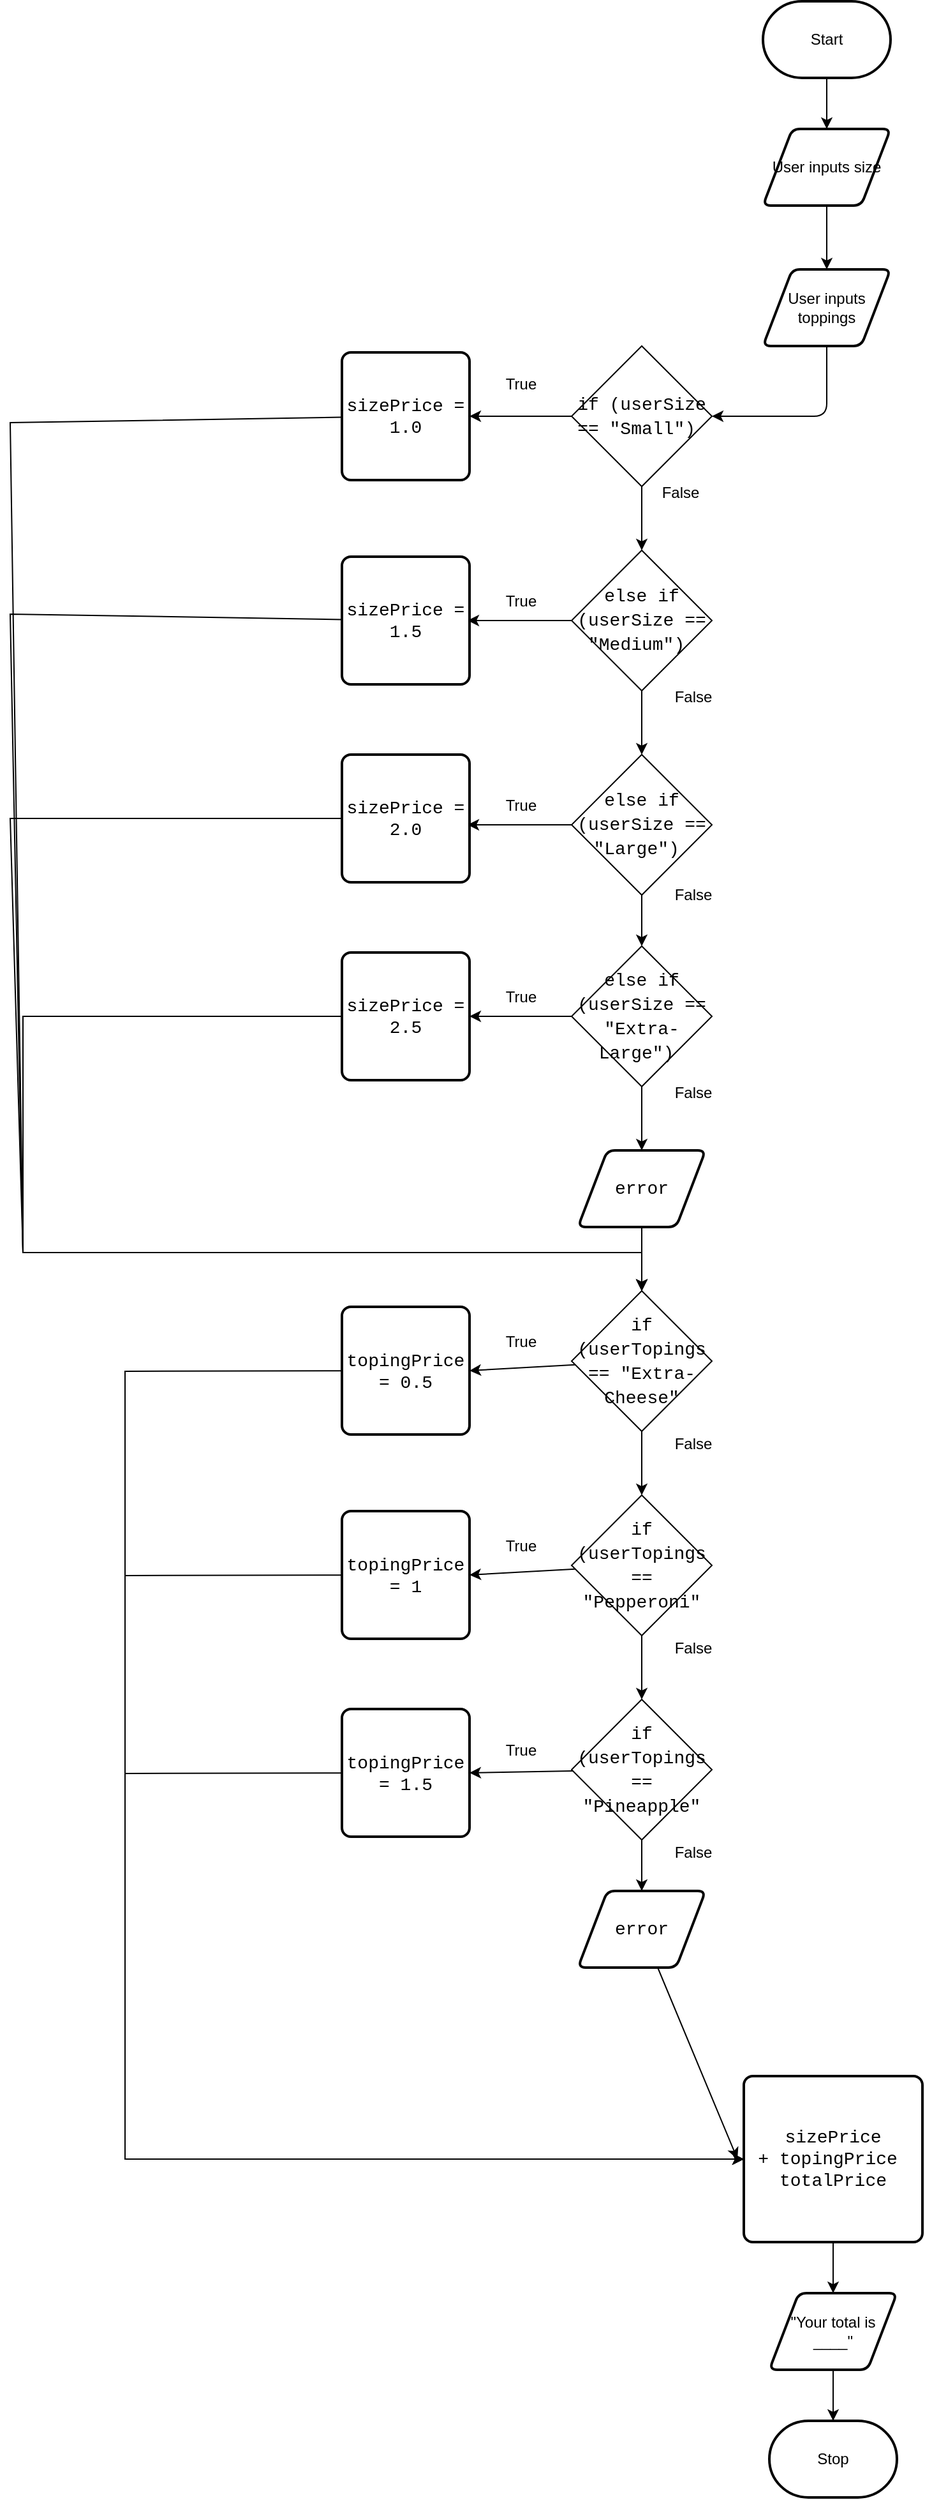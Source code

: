 <mxfile>
    <diagram id="GInHtZuMB5CcCfA9ihm7" name="Page-1">
        <mxGraphModel dx="1444" dy="561" grid="1" gridSize="10" guides="1" tooltips="1" connect="1" arrows="1" fold="1" page="1" pageScale="1" pageWidth="850" pageHeight="1100" math="0" shadow="0">
            <root>
                <mxCell id="0"/>
                <mxCell id="1" parent="0"/>
                <mxCell id="7" style="edgeStyle=none;html=1;" parent="1" source="2" target="3" edge="1">
                    <mxGeometry relative="1" as="geometry"/>
                </mxCell>
                <mxCell id="2" value="&lt;font color=&quot;#000000&quot;&gt;Start&lt;/font&gt;" style="strokeWidth=2;html=1;shape=mxgraph.flowchart.terminator;whiteSpace=wrap;" parent="1" vertex="1">
                    <mxGeometry x="300" y="50" width="100" height="60" as="geometry"/>
                </mxCell>
                <mxCell id="12" style="edgeStyle=none;html=1;entryX=0.5;entryY=0;entryDx=0;entryDy=0;" parent="1" source="3" target="11" edge="1">
                    <mxGeometry relative="1" as="geometry"/>
                </mxCell>
                <mxCell id="3" value="&lt;font color=&quot;#000000&quot;&gt;User inputs size&lt;/font&gt;" style="shape=parallelogram;html=1;strokeWidth=2;perimeter=parallelogramPerimeter;whiteSpace=wrap;rounded=1;arcSize=12;size=0.23;" parent="1" vertex="1">
                    <mxGeometry x="300" y="150" width="100" height="60" as="geometry"/>
                </mxCell>
                <mxCell id="9" style="edgeStyle=none;html=1;" parent="1" target="5" edge="1">
                    <mxGeometry relative="1" as="geometry">
                        <mxPoint x="355" y="1805" as="sourcePoint"/>
                    </mxGeometry>
                </mxCell>
                <mxCell id="79" style="edgeStyle=none;html=1;entryX=0.5;entryY=0;entryDx=0;entryDy=0;rounded=0;" parent="1" source="4" target="40" edge="1">
                    <mxGeometry relative="1" as="geometry">
                        <Array as="points">
                            <mxPoint x="-290" y="380"/>
                            <mxPoint x="-280" y="1030"/>
                            <mxPoint x="205" y="1030"/>
                        </Array>
                    </mxGeometry>
                </mxCell>
                <mxCell id="4" value="&lt;span style=&quot;font-family: &amp;#34;consolas&amp;#34; , &amp;#34;courier new&amp;#34; , monospace ; font-size: 14px&quot;&gt;&lt;font color=&quot;#000000&quot;&gt;sizePrice = 1.0&lt;/font&gt;&lt;/span&gt;" style="rounded=1;whiteSpace=wrap;html=1;absoluteArcSize=1;arcSize=14;strokeWidth=2;" parent="1" vertex="1">
                    <mxGeometry x="-30" y="325" width="100" height="100" as="geometry"/>
                </mxCell>
                <mxCell id="10" style="edgeStyle=none;html=1;" parent="1" source="5" edge="1">
                    <mxGeometry relative="1" as="geometry">
                        <mxPoint x="355" y="1945" as="targetPoint"/>
                    </mxGeometry>
                </mxCell>
                <mxCell id="5" value="&lt;font color=&quot;#000000&quot;&gt;&quot;Your total is ____&quot;&lt;/font&gt;" style="shape=parallelogram;html=1;strokeWidth=2;perimeter=parallelogramPerimeter;whiteSpace=wrap;rounded=1;arcSize=12;size=0.23;" parent="1" vertex="1">
                    <mxGeometry x="305" y="1845" width="100" height="60" as="geometry"/>
                </mxCell>
                <mxCell id="6" value="&lt;font color=&quot;#000000&quot;&gt;Stop&lt;/font&gt;" style="strokeWidth=2;html=1;shape=mxgraph.flowchart.terminator;whiteSpace=wrap;" parent="1" vertex="1">
                    <mxGeometry x="305" y="1945" width="100" height="60" as="geometry"/>
                </mxCell>
                <mxCell id="38" style="edgeStyle=none;html=1;entryX=1;entryY=0.5;entryDx=0;entryDy=0;fontColor=#FFFFFF;" parent="1" source="11" target="13" edge="1">
                    <mxGeometry relative="1" as="geometry">
                        <Array as="points">
                            <mxPoint x="350" y="375"/>
                        </Array>
                    </mxGeometry>
                </mxCell>
                <mxCell id="11" value="&lt;font color=&quot;#000000&quot;&gt;User inputs toppings&lt;/font&gt;" style="shape=parallelogram;html=1;strokeWidth=2;perimeter=parallelogramPerimeter;whiteSpace=wrap;rounded=1;arcSize=12;size=0.23;" parent="1" vertex="1">
                    <mxGeometry x="300" y="260" width="100" height="60" as="geometry"/>
                </mxCell>
                <mxCell id="19" style="edgeStyle=none;html=1;entryX=0.5;entryY=0;entryDx=0;entryDy=0;fontColor=#FFFFFF;" parent="1" source="13" target="14" edge="1">
                    <mxGeometry relative="1" as="geometry"/>
                </mxCell>
                <mxCell id="35" style="edgeStyle=none;html=1;fontColor=#FFFFFF;" parent="1" source="13" target="4" edge="1">
                    <mxGeometry relative="1" as="geometry"/>
                </mxCell>
                <mxCell id="13" value="&lt;div style=&quot;font-family: &amp;#34;consolas&amp;#34; , &amp;#34;courier new&amp;#34; , monospace ; font-size: 14px ; line-height: 19px&quot;&gt;&lt;font color=&quot;#000000&quot;&gt;if (userSize == &quot;Small&quot;)&amp;nbsp;&lt;/font&gt;&lt;/div&gt;" style="rhombus;whiteSpace=wrap;html=1;" parent="1" vertex="1">
                    <mxGeometry x="150" y="320" width="110" height="110" as="geometry"/>
                </mxCell>
                <mxCell id="23" style="edgeStyle=none;html=1;entryX=1;entryY=0.5;entryDx=0;entryDy=0;fontColor=#FFFFFF;" parent="1" source="14" edge="1">
                    <mxGeometry relative="1" as="geometry">
                        <mxPoint x="68.5" y="535" as="targetPoint"/>
                    </mxGeometry>
                </mxCell>
                <mxCell id="36" style="edgeStyle=none;html=1;entryX=0.5;entryY=0;entryDx=0;entryDy=0;fontColor=#FFFFFF;" parent="1" source="14" target="15" edge="1">
                    <mxGeometry relative="1" as="geometry"/>
                </mxCell>
                <mxCell id="14" value="&lt;div style=&quot;font-family: &amp;#34;consolas&amp;#34; , &amp;#34;courier new&amp;#34; , monospace ; font-size: 14px ; line-height: 19px&quot;&gt;&lt;font color=&quot;#000000&quot;&gt;else if (userSize == &quot;Medium&quot;)&amp;nbsp;&lt;/font&gt;&lt;/div&gt;" style="rhombus;whiteSpace=wrap;html=1;" parent="1" vertex="1">
                    <mxGeometry x="150" y="480" width="110" height="110" as="geometry"/>
                </mxCell>
                <mxCell id="25" style="edgeStyle=none;html=1;fontColor=#FFFFFF;" parent="1" source="15" edge="1">
                    <mxGeometry relative="1" as="geometry">
                        <mxPoint x="68.5" y="695" as="targetPoint"/>
                    </mxGeometry>
                </mxCell>
                <mxCell id="37" style="edgeStyle=none;html=1;entryX=0.5;entryY=0;entryDx=0;entryDy=0;fontColor=#FFFFFF;" parent="1" source="15" target="17" edge="1">
                    <mxGeometry relative="1" as="geometry"/>
                </mxCell>
                <mxCell id="15" value="&lt;div style=&quot;font-family: &amp;#34;consolas&amp;#34; , &amp;#34;courier new&amp;#34; , monospace ; font-size: 14px ; line-height: 19px&quot;&gt;&lt;font color=&quot;#000000&quot;&gt;else if (userSize == &quot;Large&quot;)&amp;nbsp;&lt;/font&gt;&lt;/div&gt;" style="rhombus;whiteSpace=wrap;html=1;" parent="1" vertex="1">
                    <mxGeometry x="150" y="640" width="110" height="110" as="geometry"/>
                </mxCell>
                <mxCell id="28" style="edgeStyle=none;html=1;entryX=0.5;entryY=0;entryDx=0;entryDy=0;fontColor=#FFFFFF;" parent="1" source="17" target="27" edge="1">
                    <mxGeometry relative="1" as="geometry"/>
                </mxCell>
                <mxCell id="33" style="edgeStyle=none;html=1;entryX=1;entryY=0.5;entryDx=0;entryDy=0;fontColor=#FFFFFF;" parent="1" source="17" target="29" edge="1">
                    <mxGeometry relative="1" as="geometry"/>
                </mxCell>
                <mxCell id="17" value="&lt;div style=&quot;font-family: &amp;#34;consolas&amp;#34; , &amp;#34;courier new&amp;#34; , monospace ; font-size: 14px ; line-height: 19px&quot;&gt;&lt;font color=&quot;#000000&quot;&gt;else if (userSize == &quot;Extra-Large&quot;)&amp;nbsp;&lt;/font&gt;&lt;/div&gt;" style="rhombus;whiteSpace=wrap;html=1;" parent="1" vertex="1">
                    <mxGeometry x="150" y="790" width="110" height="110" as="geometry"/>
                </mxCell>
                <mxCell id="96" style="edgeStyle=none;html=1;entryX=0.5;entryY=0;entryDx=0;entryDy=0;rounded=0;" edge="1" parent="1" source="27" target="40">
                    <mxGeometry relative="1" as="geometry"/>
                </mxCell>
                <mxCell id="27" value="&lt;div style=&quot;font-family: &amp;#34;consolas&amp;#34; , &amp;#34;courier new&amp;#34; , monospace ; font-size: 14px ; line-height: 19px&quot;&gt;&lt;font color=&quot;#000000&quot;&gt;error&lt;/font&gt;&lt;/div&gt;" style="shape=parallelogram;html=1;strokeWidth=2;perimeter=parallelogramPerimeter;whiteSpace=wrap;rounded=1;arcSize=12;size=0.23;" parent="1" vertex="1">
                    <mxGeometry x="155" y="950" width="100" height="60" as="geometry"/>
                </mxCell>
                <mxCell id="95" style="edgeStyle=none;html=1;entryX=0.5;entryY=0;entryDx=0;entryDy=0;rounded=0;" edge="1" parent="1" source="29" target="40">
                    <mxGeometry relative="1" as="geometry">
                        <Array as="points">
                            <mxPoint x="-280" y="845"/>
                            <mxPoint x="-280" y="1030"/>
                            <mxPoint x="205" y="1030"/>
                        </Array>
                    </mxGeometry>
                </mxCell>
                <mxCell id="29" value="&lt;span style=&quot;font-family: &amp;#34;consolas&amp;#34; , &amp;#34;courier new&amp;#34; , monospace ; font-size: 14px&quot;&gt;&lt;font color=&quot;#000000&quot;&gt;sizePrice = 2.5&lt;/font&gt;&lt;/span&gt;" style="rounded=1;whiteSpace=wrap;html=1;absoluteArcSize=1;arcSize=14;strokeWidth=2;" parent="1" vertex="1">
                    <mxGeometry x="-30" y="795" width="100" height="100" as="geometry"/>
                </mxCell>
                <mxCell id="59" style="edgeStyle=none;html=1;entryX=0.5;entryY=0;entryDx=0;entryDy=0;rounded=0;" parent="1" source="30" edge="1" target="40">
                    <mxGeometry relative="1" as="geometry">
                        <mxPoint x="-290" y="690" as="targetPoint"/>
                        <Array as="points">
                            <mxPoint x="-290" y="690"/>
                            <mxPoint x="-280" y="1030"/>
                            <mxPoint x="205" y="1030"/>
                        </Array>
                    </mxGeometry>
                </mxCell>
                <mxCell id="30" value="&lt;span style=&quot;font-family: &amp;#34;consolas&amp;#34; , &amp;#34;courier new&amp;#34; , monospace ; font-size: 14px&quot;&gt;&lt;font color=&quot;#000000&quot;&gt;sizePrice = 2.0&lt;/font&gt;&lt;/span&gt;" style="rounded=1;whiteSpace=wrap;html=1;absoluteArcSize=1;arcSize=14;strokeWidth=2;" parent="1" vertex="1">
                    <mxGeometry x="-30" y="640" width="100" height="100" as="geometry"/>
                </mxCell>
                <mxCell id="58" style="edgeStyle=none;html=1;entryX=0.5;entryY=0;entryDx=0;entryDy=0;rounded=0;" parent="1" source="31" edge="1" target="40">
                    <mxGeometry relative="1" as="geometry">
                        <mxPoint x="-290" y="535" as="targetPoint"/>
                        <Array as="points">
                            <mxPoint x="-290" y="530"/>
                            <mxPoint x="-280" y="1030"/>
                            <mxPoint x="205" y="1030"/>
                        </Array>
                    </mxGeometry>
                </mxCell>
                <mxCell id="31" value="&lt;span style=&quot;font-family: &amp;#34;consolas&amp;#34; , &amp;#34;courier new&amp;#34; , monospace ; font-size: 14px&quot;&gt;&lt;font color=&quot;#000000&quot;&gt;sizePrice = 1.5&lt;/font&gt;&lt;/span&gt;" style="rounded=1;whiteSpace=wrap;html=1;absoluteArcSize=1;arcSize=14;strokeWidth=2;" parent="1" vertex="1">
                    <mxGeometry x="-30" y="485" width="100" height="100" as="geometry"/>
                </mxCell>
                <mxCell id="39" style="edgeStyle=none;html=1;entryX=0.5;entryY=0;entryDx=0;entryDy=0;fontColor=#FFFFFF;" parent="1" source="40" target="42" edge="1">
                    <mxGeometry relative="1" as="geometry"/>
                </mxCell>
                <mxCell id="81" style="edgeStyle=none;html=1;entryX=1;entryY=0.5;entryDx=0;entryDy=0;" parent="1" source="40" target="48" edge="1">
                    <mxGeometry relative="1" as="geometry"/>
                </mxCell>
                <mxCell id="40" value="&lt;div style=&quot;font-family: &amp;#34;consolas&amp;#34; , &amp;#34;courier new&amp;#34; , monospace ; font-size: 14px ; line-height: 19px&quot;&gt;&lt;div style=&quot;font-family: &amp;#34;consolas&amp;#34; , &amp;#34;courier new&amp;#34; , monospace ; line-height: 19px&quot;&gt;&lt;font color=&quot;#000000&quot;&gt;if (userTopings == &quot;Extra-Cheese&quot;&lt;/font&gt;&lt;/div&gt;&lt;/div&gt;" style="rhombus;whiteSpace=wrap;html=1;" parent="1" vertex="1">
                    <mxGeometry x="150" y="1060" width="110" height="110" as="geometry"/>
                </mxCell>
                <mxCell id="41" style="edgeStyle=none;html=1;entryX=0.5;entryY=0;entryDx=0;entryDy=0;fontColor=#FFFFFF;" parent="1" source="42" target="44" edge="1">
                    <mxGeometry relative="1" as="geometry"/>
                </mxCell>
                <mxCell id="82" style="edgeStyle=none;html=1;entryX=1;entryY=0.5;entryDx=0;entryDy=0;" parent="1" source="42" target="51" edge="1">
                    <mxGeometry relative="1" as="geometry"/>
                </mxCell>
                <mxCell id="42" value="&lt;div style=&quot;font-family: &amp;#34;consolas&amp;#34; , &amp;#34;courier new&amp;#34; , monospace ; font-size: 14px ; line-height: 19px&quot;&gt;&lt;font color=&quot;#000000&quot;&gt;if (userTopings == &quot;Pepperoni&quot;&lt;/font&gt;&lt;br&gt;&lt;/div&gt;" style="rhombus;whiteSpace=wrap;html=1;" parent="1" vertex="1">
                    <mxGeometry x="150" y="1220" width="110" height="110" as="geometry"/>
                </mxCell>
                <mxCell id="43" style="edgeStyle=none;html=1;entryX=0.5;entryY=0;entryDx=0;entryDy=0;fontColor=#FFFFFF;" parent="1" source="44" edge="1">
                    <mxGeometry relative="1" as="geometry">
                        <mxPoint x="205.0" y="1530" as="targetPoint"/>
                    </mxGeometry>
                </mxCell>
                <mxCell id="83" style="edgeStyle=none;html=1;entryX=1;entryY=0.5;entryDx=0;entryDy=0;" parent="1" source="44" target="50" edge="1">
                    <mxGeometry relative="1" as="geometry"/>
                </mxCell>
                <mxCell id="44" value="&lt;div style=&quot;font-family: &amp;#34;consolas&amp;#34; , &amp;#34;courier new&amp;#34; , monospace ; font-size: 14px ; line-height: 19px&quot;&gt;&lt;font color=&quot;#000000&quot;&gt;if (userTopings == &quot;Pineapple&quot;&lt;/font&gt;&lt;br&gt;&lt;/div&gt;" style="rhombus;whiteSpace=wrap;html=1;" parent="1" vertex="1">
                    <mxGeometry x="150" y="1380" width="110" height="110" as="geometry"/>
                </mxCell>
                <mxCell id="97" style="edgeStyle=none;shape=connector;rounded=0;html=1;labelBackgroundColor=default;fontFamily=Helvetica;fontSize=11;fontColor=default;endArrow=classic;strokeColor=default;" edge="1" parent="1" source="47">
                    <mxGeometry relative="1" as="geometry">
                        <mxPoint x="280" y="1740" as="targetPoint"/>
                    </mxGeometry>
                </mxCell>
                <mxCell id="47" value="&lt;div style=&quot;font-family: &amp;#34;consolas&amp;#34; , &amp;#34;courier new&amp;#34; , monospace ; font-size: 14px ; line-height: 19px&quot;&gt;&lt;font color=&quot;#000000&quot;&gt;error&lt;/font&gt;&lt;/div&gt;" style="shape=parallelogram;html=1;strokeWidth=2;perimeter=parallelogramPerimeter;whiteSpace=wrap;rounded=1;arcSize=12;size=0.23;" parent="1" vertex="1">
                    <mxGeometry x="155" y="1530" width="100" height="60" as="geometry"/>
                </mxCell>
                <mxCell id="84" style="edgeStyle=none;html=1;entryX=0;entryY=0.5;entryDx=0;entryDy=0;rounded=0;" parent="1" source="48" target="56" edge="1">
                    <mxGeometry relative="1" as="geometry">
                        <Array as="points">
                            <mxPoint x="-200" y="1123"/>
                            <mxPoint x="-200" y="1740"/>
                        </Array>
                    </mxGeometry>
                </mxCell>
                <mxCell id="48" value="&lt;span style=&quot;font-family: &amp;#34;consolas&amp;#34; , &amp;#34;courier new&amp;#34; , monospace ; font-size: 14px&quot;&gt;&lt;font color=&quot;#000000&quot;&gt;topingPrice = 0.5&lt;/font&gt;&lt;/span&gt;" style="rounded=1;whiteSpace=wrap;html=1;absoluteArcSize=1;arcSize=14;strokeWidth=2;" parent="1" vertex="1">
                    <mxGeometry x="-30.0" y="1072.5" width="100" height="100" as="geometry"/>
                </mxCell>
                <mxCell id="86" style="edgeStyle=none;html=1;entryX=0;entryY=0.5;entryDx=0;entryDy=0;rounded=0;" parent="1" source="50" edge="1" target="56">
                    <mxGeometry relative="1" as="geometry">
                        <mxPoint x="-200" y="1437.5" as="targetPoint"/>
                        <Array as="points">
                            <mxPoint x="-200" y="1438"/>
                            <mxPoint x="-200" y="1740"/>
                        </Array>
                    </mxGeometry>
                </mxCell>
                <mxCell id="50" value="&lt;span style=&quot;font-family: &amp;#34;consolas&amp;#34; , &amp;#34;courier new&amp;#34; , monospace ; font-size: 14px&quot;&gt;&lt;font color=&quot;#000000&quot;&gt;topingPrice = 1.5&lt;/font&gt;&lt;/span&gt;" style="rounded=1;whiteSpace=wrap;html=1;absoluteArcSize=1;arcSize=14;strokeWidth=2;" parent="1" vertex="1">
                    <mxGeometry x="-30.0" y="1387.5" width="100" height="100" as="geometry"/>
                </mxCell>
                <mxCell id="85" style="edgeStyle=none;html=1;entryX=0;entryY=0.5;entryDx=0;entryDy=0;rounded=0;" parent="1" source="51" edge="1" target="56">
                    <mxGeometry relative="1" as="geometry">
                        <mxPoint x="-200" y="1283" as="targetPoint"/>
                        <Array as="points">
                            <mxPoint x="-200" y="1283"/>
                            <mxPoint x="-200" y="1740"/>
                        </Array>
                    </mxGeometry>
                </mxCell>
                <mxCell id="51" value="&lt;span style=&quot;font-family: &amp;#34;consolas&amp;#34; , &amp;#34;courier new&amp;#34; , monospace ; font-size: 14px&quot;&gt;&lt;font color=&quot;#000000&quot;&gt;topingPrice = 1&lt;/font&gt;&lt;/span&gt;" style="rounded=1;whiteSpace=wrap;html=1;absoluteArcSize=1;arcSize=14;strokeWidth=2;" parent="1" vertex="1">
                    <mxGeometry x="-30.0" y="1232.5" width="100" height="100" as="geometry"/>
                </mxCell>
                <mxCell id="56" value="&lt;font color=&quot;#000000&quot;&gt;&lt;span style=&quot;font-family: &amp;#34;consolas&amp;#34; , &amp;#34;courier new&amp;#34; , monospace ; font-size: 14px&quot;&gt;sizePrice +&amp;nbsp;&lt;/span&gt;&lt;span style=&quot;font-family: &amp;#34;consolas&amp;#34; , &amp;#34;courier new&amp;#34; , monospace ; font-size: 14px&quot;&gt;topingPrice&amp;nbsp; totalPrice&lt;/span&gt;&lt;/font&gt;" style="rounded=1;whiteSpace=wrap;html=1;absoluteArcSize=1;arcSize=14;strokeWidth=2;" parent="1" vertex="1">
                    <mxGeometry x="285" y="1675" width="140" height="130" as="geometry"/>
                </mxCell>
                <mxCell id="66" value="&lt;font color=&quot;#000000&quot;&gt;True&lt;/font&gt;" style="text;html=1;align=center;verticalAlign=middle;resizable=0;points=[];autosize=1;strokeColor=none;fillColor=none;" parent="1" vertex="1">
                    <mxGeometry x="90" y="340" width="40" height="20" as="geometry"/>
                </mxCell>
                <mxCell id="67" value="&lt;font color=&quot;#000000&quot;&gt;True&lt;/font&gt;" style="text;html=1;align=center;verticalAlign=middle;resizable=0;points=[];autosize=1;strokeColor=none;fillColor=none;" parent="1" vertex="1">
                    <mxGeometry x="90" y="510" width="40" height="20" as="geometry"/>
                </mxCell>
                <mxCell id="68" value="&lt;font color=&quot;#000000&quot;&gt;True&lt;/font&gt;" style="text;html=1;align=center;verticalAlign=middle;resizable=0;points=[];autosize=1;strokeColor=none;fillColor=none;" parent="1" vertex="1">
                    <mxGeometry x="90" y="670" width="40" height="20" as="geometry"/>
                </mxCell>
                <mxCell id="69" value="&lt;font color=&quot;#000000&quot;&gt;True&lt;/font&gt;" style="text;html=1;align=center;verticalAlign=middle;resizable=0;points=[];autosize=1;strokeColor=none;fillColor=none;" parent="1" vertex="1">
                    <mxGeometry x="90" y="820" width="40" height="20" as="geometry"/>
                </mxCell>
                <mxCell id="73" value="&lt;font color=&quot;#000000&quot;&gt;False&lt;/font&gt;" style="text;html=1;align=center;verticalAlign=middle;resizable=0;points=[];autosize=1;strokeColor=none;fillColor=none;" parent="1" vertex="1">
                    <mxGeometry x="210" y="425" width="50" height="20" as="geometry"/>
                </mxCell>
                <mxCell id="74" value="&lt;font color=&quot;#000000&quot;&gt;False&lt;/font&gt;" style="text;html=1;align=center;verticalAlign=middle;resizable=0;points=[];autosize=1;strokeColor=none;fillColor=none;" parent="1" vertex="1">
                    <mxGeometry x="220" y="585" width="50" height="20" as="geometry"/>
                </mxCell>
                <mxCell id="75" value="&lt;font color=&quot;#000000&quot;&gt;False&lt;/font&gt;" style="text;html=1;align=center;verticalAlign=middle;resizable=0;points=[];autosize=1;strokeColor=none;fillColor=none;" parent="1" vertex="1">
                    <mxGeometry x="220" y="740" width="50" height="20" as="geometry"/>
                </mxCell>
                <mxCell id="76" value="&lt;font color=&quot;#000000&quot;&gt;False&lt;/font&gt;" style="text;html=1;align=center;verticalAlign=middle;resizable=0;points=[];autosize=1;strokeColor=none;fillColor=none;" parent="1" vertex="1">
                    <mxGeometry x="220" y="895" width="50" height="20" as="geometry"/>
                </mxCell>
                <mxCell id="88" value="&lt;font color=&quot;#000000&quot;&gt;True&lt;/font&gt;" style="text;html=1;align=center;verticalAlign=middle;resizable=0;points=[];autosize=1;strokeColor=none;fillColor=none;" parent="1" vertex="1">
                    <mxGeometry x="90" y="1090" width="40" height="20" as="geometry"/>
                </mxCell>
                <mxCell id="89" value="&lt;font color=&quot;#000000&quot;&gt;True&lt;/font&gt;" style="text;html=1;align=center;verticalAlign=middle;resizable=0;points=[];autosize=1;strokeColor=none;fillColor=none;" parent="1" vertex="1">
                    <mxGeometry x="90" y="1250" width="40" height="20" as="geometry"/>
                </mxCell>
                <mxCell id="91" value="&lt;font color=&quot;#000000&quot;&gt;True&lt;/font&gt;" style="text;html=1;align=center;verticalAlign=middle;resizable=0;points=[];autosize=1;strokeColor=none;fillColor=none;" parent="1" vertex="1">
                    <mxGeometry x="90" y="1410" width="40" height="20" as="geometry"/>
                </mxCell>
                <mxCell id="92" value="&lt;font color=&quot;#000000&quot;&gt;False&lt;/font&gt;" style="text;html=1;align=center;verticalAlign=middle;resizable=0;points=[];autosize=1;strokeColor=none;fillColor=none;" parent="1" vertex="1">
                    <mxGeometry x="220" y="1170" width="50" height="20" as="geometry"/>
                </mxCell>
                <mxCell id="93" value="&lt;font color=&quot;#000000&quot;&gt;False&lt;/font&gt;" style="text;html=1;align=center;verticalAlign=middle;resizable=0;points=[];autosize=1;strokeColor=none;fillColor=none;" parent="1" vertex="1">
                    <mxGeometry x="220" y="1330" width="50" height="20" as="geometry"/>
                </mxCell>
                <mxCell id="94" value="&lt;font color=&quot;#000000&quot;&gt;False&lt;/font&gt;" style="text;html=1;align=center;verticalAlign=middle;resizable=0;points=[];autosize=1;strokeColor=none;fillColor=none;" parent="1" vertex="1">
                    <mxGeometry x="220" y="1490" width="50" height="20" as="geometry"/>
                </mxCell>
            </root>
        </mxGraphModel>
    </diagram>
</mxfile>
